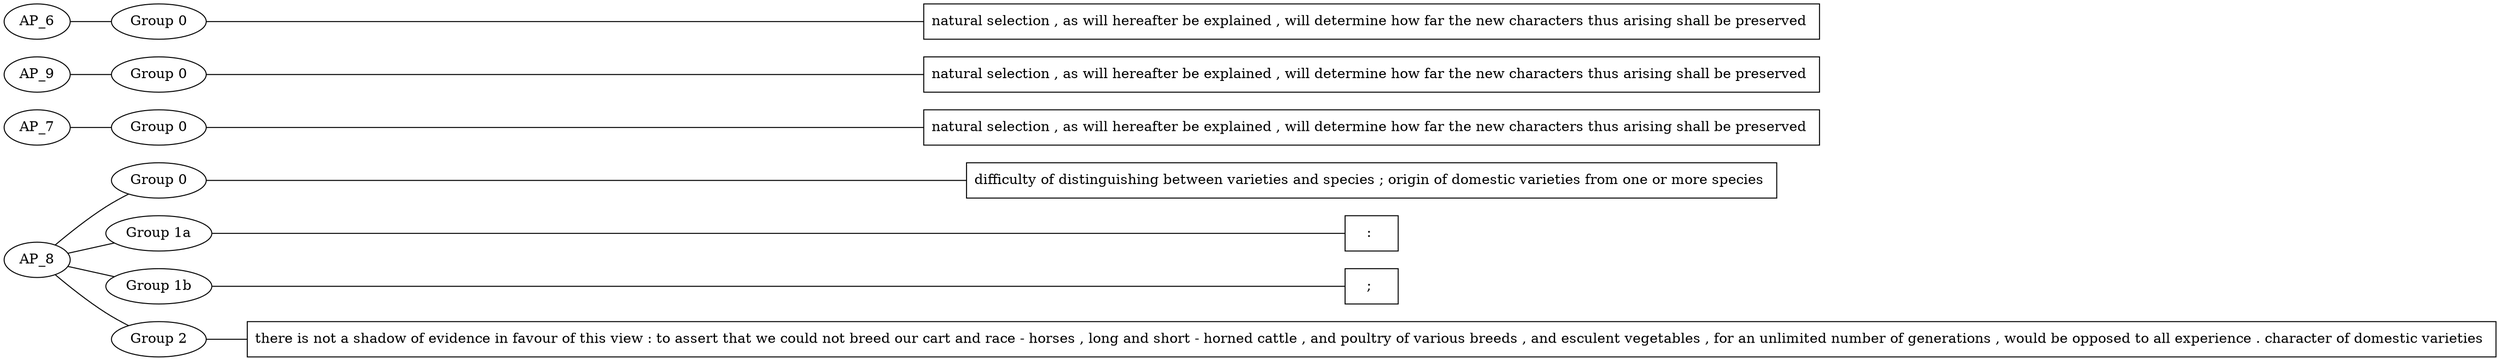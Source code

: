 graph MyGraph {
rankdir = LR
"AP_8_2_reading" [shape=box label="there is not a shadow of evidence in favour of this view : to assert that we could not breed our cart and race - horses , long and short - horned cattle , and poultry of various breeds , and esculent vegetables , for an unlimited number of generations , would be opposed to all experience . character of domestic varieties "]
"AP_8_1b_reading" [shape=box label="; "]
"AP_8_1a_reading" [shape=box label=": "]
"AP_8_0_reading" [shape=box label="difficulty of distinguishing between varieties and species ; origin of domestic varieties from one or more species "]
"AP_8_0" [label="Group 0"]
"AP_8_1a" [label="Group 1a"]
"AP_8_1b" [label="Group 1b"]
"AP_8_2" [label="Group 2"]
"AP_8_2" -- "AP_8_2_reading"
"AP_8_1b" -- "AP_8_1b_reading"
"AP_8_1a" -- "AP_8_1a_reading"
"AP_8_0" -- "AP_8_0_reading"
AP_8 -- "AP_8_2"
AP_8 -- "AP_8_1b"
AP_8 -- "AP_8_1a"
AP_8 -- "AP_8_0"
"AP_7_0_reading" [shape=box label="natural selection , as will hereafter be explained , will determine how far the new characters thus arising shall be preserved "]
"AP_7_0" [label="Group 0"]
"AP_7_0" -- "AP_7_0_reading"
AP_7 -- "AP_7_0"
"AP_9_0_reading" [shape=box label="natural selection , as will hereafter be explained , will determine how far the new characters thus arising shall be preserved "]
"AP_9_0" [label="Group 0"]
"AP_9_0" -- "AP_9_0_reading"
AP_9 -- "AP_9_0"
"AP_6_0_reading" [shape=box label="natural selection , as will hereafter be explained , will determine how far the new characters thus arising shall be preserved "]
"AP_6_0" [label="Group 0"]
"AP_6_0" -- "AP_6_0_reading"
AP_6 -- "AP_6_0"
}